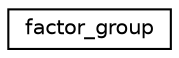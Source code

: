 digraph "Graphical Class Hierarchy"
{
  edge [fontname="Helvetica",fontsize="10",labelfontname="Helvetica",labelfontsize="10"];
  node [fontname="Helvetica",fontsize="10",shape=record];
  rankdir="LR";
  Node0 [label="factor_group",height=0.2,width=0.4,color="black", fillcolor="white", style="filled",URL="$d9/d74/structfactor__group.html"];
}
